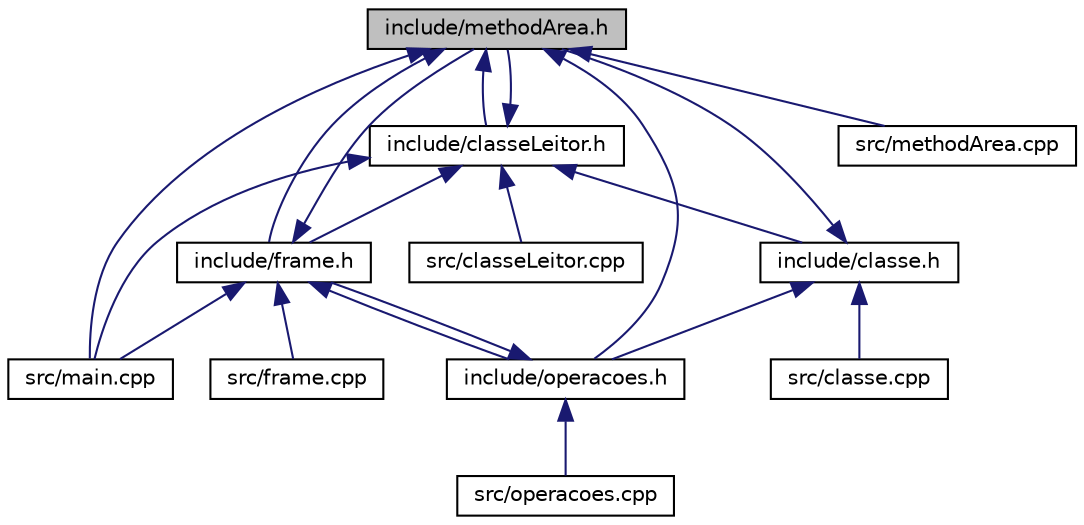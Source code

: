 digraph "include/methodArea.h"
{
 // LATEX_PDF_SIZE
  edge [fontname="Helvetica",fontsize="10",labelfontname="Helvetica",labelfontsize="10"];
  node [fontname="Helvetica",fontsize="10",shape=record];
  Node1 [label="include/methodArea.h",height=0.2,width=0.4,color="black", fillcolor="grey75", style="filled", fontcolor="black",tooltip="Area de Metodo."];
  Node1 -> Node2 [dir="back",color="midnightblue",fontsize="10",style="solid"];
  Node2 [label="src/main.cpp",height=0.2,width=0.4,color="black", fillcolor="white", style="filled",URL="$main_8cpp.html",tooltip="Funcao principal do projeto, opção de escolha entre interpretador e exibidor."];
  Node1 -> Node3 [dir="back",color="midnightblue",fontsize="10",style="solid"];
  Node3 [label="src/methodArea.cpp",height=0.2,width=0.4,color="black", fillcolor="white", style="filled",URL="$methodArea_8cpp.html",tooltip="methodsArea"];
  Node1 -> Node4 [dir="back",color="midnightblue",fontsize="10",style="solid"];
  Node4 [label="include/classeLeitor.h",height=0.2,width=0.4,color="black", fillcolor="white", style="filled",URL="$classeLeitor_8h.html",tooltip=" "];
  Node4 -> Node5 [dir="back",color="midnightblue",fontsize="10",style="solid"];
  Node5 [label="src/classeLeitor.cpp",height=0.2,width=0.4,color="black", fillcolor="white", style="filled",URL="$classeLeitor_8cpp.html",tooltip="classeLeitor"];
  Node4 -> Node2 [dir="back",color="midnightblue",fontsize="10",style="solid"];
  Node4 -> Node6 [dir="back",color="midnightblue",fontsize="10",style="solid"];
  Node6 [label="include/classe.h",height=0.2,width=0.4,color="black", fillcolor="white", style="filled",URL="$classe_8h.html",tooltip="Definição da ClasseEstatica e da ClasseInstancia."];
  Node6 -> Node7 [dir="back",color="midnightblue",fontsize="10",style="solid"];
  Node7 [label="src/classe.cpp",height=0.2,width=0.4,color="black", fillcolor="white", style="filled",URL="$classe_8cpp.html",tooltip="classe"];
  Node6 -> Node1 [dir="back",color="midnightblue",fontsize="10",style="solid"];
  Node6 -> Node8 [dir="back",color="midnightblue",fontsize="10",style="solid"];
  Node8 [label="include/operacoes.h",height=0.2,width=0.4,color="black", fillcolor="white", style="filled",URL="$operacoes_8h.html",tooltip="Lista das operacoes realizadas pela jvm."];
  Node8 -> Node9 [dir="back",color="midnightblue",fontsize="10",style="solid"];
  Node9 [label="src/operacoes.cpp",height=0.2,width=0.4,color="black", fillcolor="white", style="filled",URL="$operacoes_8cpp.html",tooltip="operações"];
  Node8 -> Node10 [dir="back",color="midnightblue",fontsize="10",style="solid"];
  Node10 [label="include/frame.h",height=0.2,width=0.4,color="black", fillcolor="white", style="filled",URL="$frame_8h.html",tooltip="Contém tudo necessário para a execução de um método."];
  Node10 -> Node11 [dir="back",color="midnightblue",fontsize="10",style="solid"];
  Node11 [label="src/frame.cpp",height=0.2,width=0.4,color="black", fillcolor="white", style="filled",URL="$frame_8cpp.html",tooltip="frame"];
  Node10 -> Node2 [dir="back",color="midnightblue",fontsize="10",style="solid"];
  Node10 -> Node1 [dir="back",color="midnightblue",fontsize="10",style="solid"];
  Node10 -> Node8 [dir="back",color="midnightblue",fontsize="10",style="solid"];
  Node4 -> Node10 [dir="back",color="midnightblue",fontsize="10",style="solid"];
  Node4 -> Node1 [dir="back",color="midnightblue",fontsize="10",style="solid"];
  Node1 -> Node10 [dir="back",color="midnightblue",fontsize="10",style="solid"];
  Node1 -> Node8 [dir="back",color="midnightblue",fontsize="10",style="solid"];
}
